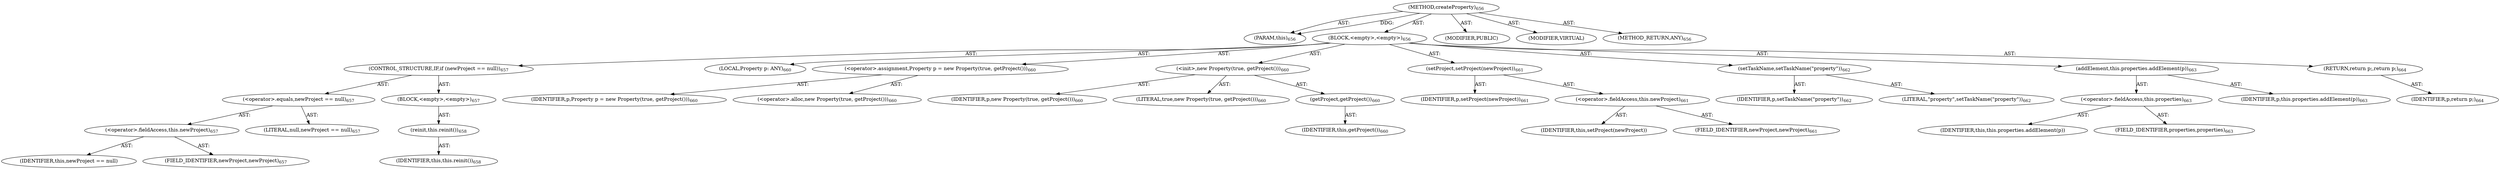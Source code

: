 digraph "createProperty" {  
"111669149715" [label = <(METHOD,createProperty)<SUB>656</SUB>> ]
"115964117003" [label = <(PARAM,this)<SUB>656</SUB>> ]
"25769803877" [label = <(BLOCK,&lt;empty&gt;,&lt;empty&gt;)<SUB>656</SUB>> ]
"47244640332" [label = <(CONTROL_STRUCTURE,IF,if (newProject == null))<SUB>657</SUB>> ]
"30064771535" [label = <(&lt;operator&gt;.equals,newProject == null)<SUB>657</SUB>> ]
"30064771536" [label = <(&lt;operator&gt;.fieldAccess,this.newProject)<SUB>657</SUB>> ]
"68719477086" [label = <(IDENTIFIER,this,newProject == null)> ]
"55834574955" [label = <(FIELD_IDENTIFIER,newProject,newProject)<SUB>657</SUB>> ]
"90194313301" [label = <(LITERAL,null,newProject == null)<SUB>657</SUB>> ]
"25769803878" [label = <(BLOCK,&lt;empty&gt;,&lt;empty&gt;)<SUB>657</SUB>> ]
"30064771537" [label = <(reinit,this.reinit())<SUB>658</SUB>> ]
"68719476782" [label = <(IDENTIFIER,this,this.reinit())<SUB>658</SUB>> ]
"94489280557" [label = <(LOCAL,Property p: ANY)<SUB>660</SUB>> ]
"30064771538" [label = <(&lt;operator&gt;.assignment,Property p = new Property(true, getProject()))<SUB>660</SUB>> ]
"68719477087" [label = <(IDENTIFIER,p,Property p = new Property(true, getProject()))<SUB>660</SUB>> ]
"30064771539" [label = <(&lt;operator&gt;.alloc,new Property(true, getProject()))<SUB>660</SUB>> ]
"30064771540" [label = <(&lt;init&gt;,new Property(true, getProject()))<SUB>660</SUB>> ]
"68719477088" [label = <(IDENTIFIER,p,new Property(true, getProject()))<SUB>660</SUB>> ]
"90194313302" [label = <(LITERAL,true,new Property(true, getProject()))<SUB>660</SUB>> ]
"30064771541" [label = <(getProject,getProject())<SUB>660</SUB>> ]
"68719476783" [label = <(IDENTIFIER,this,getProject())<SUB>660</SUB>> ]
"30064771542" [label = <(setProject,setProject(newProject))<SUB>661</SUB>> ]
"68719477089" [label = <(IDENTIFIER,p,setProject(newProject))<SUB>661</SUB>> ]
"30064771543" [label = <(&lt;operator&gt;.fieldAccess,this.newProject)<SUB>661</SUB>> ]
"68719477090" [label = <(IDENTIFIER,this,setProject(newProject))> ]
"55834574956" [label = <(FIELD_IDENTIFIER,newProject,newProject)<SUB>661</SUB>> ]
"30064771544" [label = <(setTaskName,setTaskName(&quot;property&quot;))<SUB>662</SUB>> ]
"68719477091" [label = <(IDENTIFIER,p,setTaskName(&quot;property&quot;))<SUB>662</SUB>> ]
"90194313303" [label = <(LITERAL,&quot;property&quot;,setTaskName(&quot;property&quot;))<SUB>662</SUB>> ]
"30064771545" [label = <(addElement,this.properties.addElement(p))<SUB>663</SUB>> ]
"30064771546" [label = <(&lt;operator&gt;.fieldAccess,this.properties)<SUB>663</SUB>> ]
"68719477092" [label = <(IDENTIFIER,this,this.properties.addElement(p))> ]
"55834574957" [label = <(FIELD_IDENTIFIER,properties,properties)<SUB>663</SUB>> ]
"68719477093" [label = <(IDENTIFIER,p,this.properties.addElement(p))<SUB>663</SUB>> ]
"146028888067" [label = <(RETURN,return p;,return p;)<SUB>664</SUB>> ]
"68719477094" [label = <(IDENTIFIER,p,return p;)<SUB>664</SUB>> ]
"133143986225" [label = <(MODIFIER,PUBLIC)> ]
"133143986226" [label = <(MODIFIER,VIRTUAL)> ]
"128849018899" [label = <(METHOD_RETURN,ANY)<SUB>656</SUB>> ]
  "111669149715" -> "115964117003"  [ label = "AST: "] 
  "111669149715" -> "25769803877"  [ label = "AST: "] 
  "111669149715" -> "133143986225"  [ label = "AST: "] 
  "111669149715" -> "133143986226"  [ label = "AST: "] 
  "111669149715" -> "128849018899"  [ label = "AST: "] 
  "25769803877" -> "47244640332"  [ label = "AST: "] 
  "25769803877" -> "94489280557"  [ label = "AST: "] 
  "25769803877" -> "30064771538"  [ label = "AST: "] 
  "25769803877" -> "30064771540"  [ label = "AST: "] 
  "25769803877" -> "30064771542"  [ label = "AST: "] 
  "25769803877" -> "30064771544"  [ label = "AST: "] 
  "25769803877" -> "30064771545"  [ label = "AST: "] 
  "25769803877" -> "146028888067"  [ label = "AST: "] 
  "47244640332" -> "30064771535"  [ label = "AST: "] 
  "47244640332" -> "25769803878"  [ label = "AST: "] 
  "30064771535" -> "30064771536"  [ label = "AST: "] 
  "30064771535" -> "90194313301"  [ label = "AST: "] 
  "30064771536" -> "68719477086"  [ label = "AST: "] 
  "30064771536" -> "55834574955"  [ label = "AST: "] 
  "25769803878" -> "30064771537"  [ label = "AST: "] 
  "30064771537" -> "68719476782"  [ label = "AST: "] 
  "30064771538" -> "68719477087"  [ label = "AST: "] 
  "30064771538" -> "30064771539"  [ label = "AST: "] 
  "30064771540" -> "68719477088"  [ label = "AST: "] 
  "30064771540" -> "90194313302"  [ label = "AST: "] 
  "30064771540" -> "30064771541"  [ label = "AST: "] 
  "30064771541" -> "68719476783"  [ label = "AST: "] 
  "30064771542" -> "68719477089"  [ label = "AST: "] 
  "30064771542" -> "30064771543"  [ label = "AST: "] 
  "30064771543" -> "68719477090"  [ label = "AST: "] 
  "30064771543" -> "55834574956"  [ label = "AST: "] 
  "30064771544" -> "68719477091"  [ label = "AST: "] 
  "30064771544" -> "90194313303"  [ label = "AST: "] 
  "30064771545" -> "30064771546"  [ label = "AST: "] 
  "30064771545" -> "68719477093"  [ label = "AST: "] 
  "30064771546" -> "68719477092"  [ label = "AST: "] 
  "30064771546" -> "55834574957"  [ label = "AST: "] 
  "146028888067" -> "68719477094"  [ label = "AST: "] 
  "111669149715" -> "115964117003"  [ label = "DDG: "] 
}

